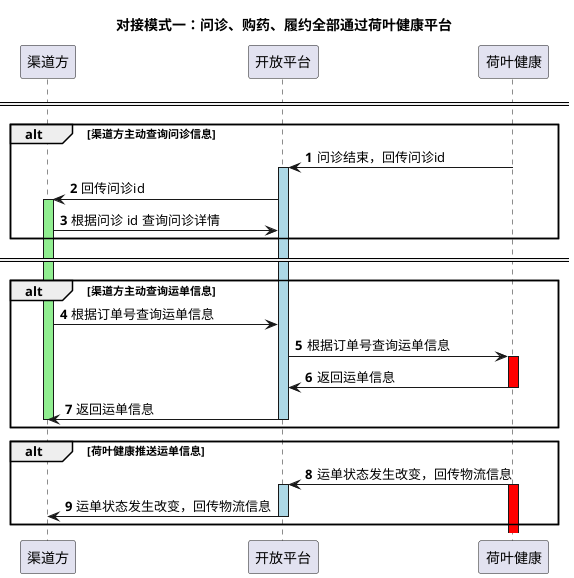 @startuml
title 对接模式一：问诊、购药、履约全部通过荷叶健康平台
autonumber
participant "渠道方" as channel
participant "开放平台" as openApi
participant "荷叶健康" as heye



====
alt 渠道方主动查询问诊信息
heye -> openApi : 问诊结束，回传问诊id
activate openApi #lightBlue
    openApi -> channel : 回传问诊id
    activate channel #lightGreen
        channel -> openApi: 根据问诊 id 查询问诊详情
end
====
alt 渠道方主动查询运单信息
channel -> openApi: 根据订单号查询运单信息
openApi -> heye : 根据订单号查询运单信息
activate heye #red
    heye -> openApi: 返回运单信息
deactivate heye
openApi -> channel: 返回运单信息
deactivate openApi
deactivate channel
end

alt 荷叶健康推送运单信息
heye -> openApi: 运单状态发生改变，回传物流信息
activate heye #red
activate openApi #lightBlue
    openApi -> channel: 运单状态发生改变，回传物流信息
deactivate openApi


end
@enduml